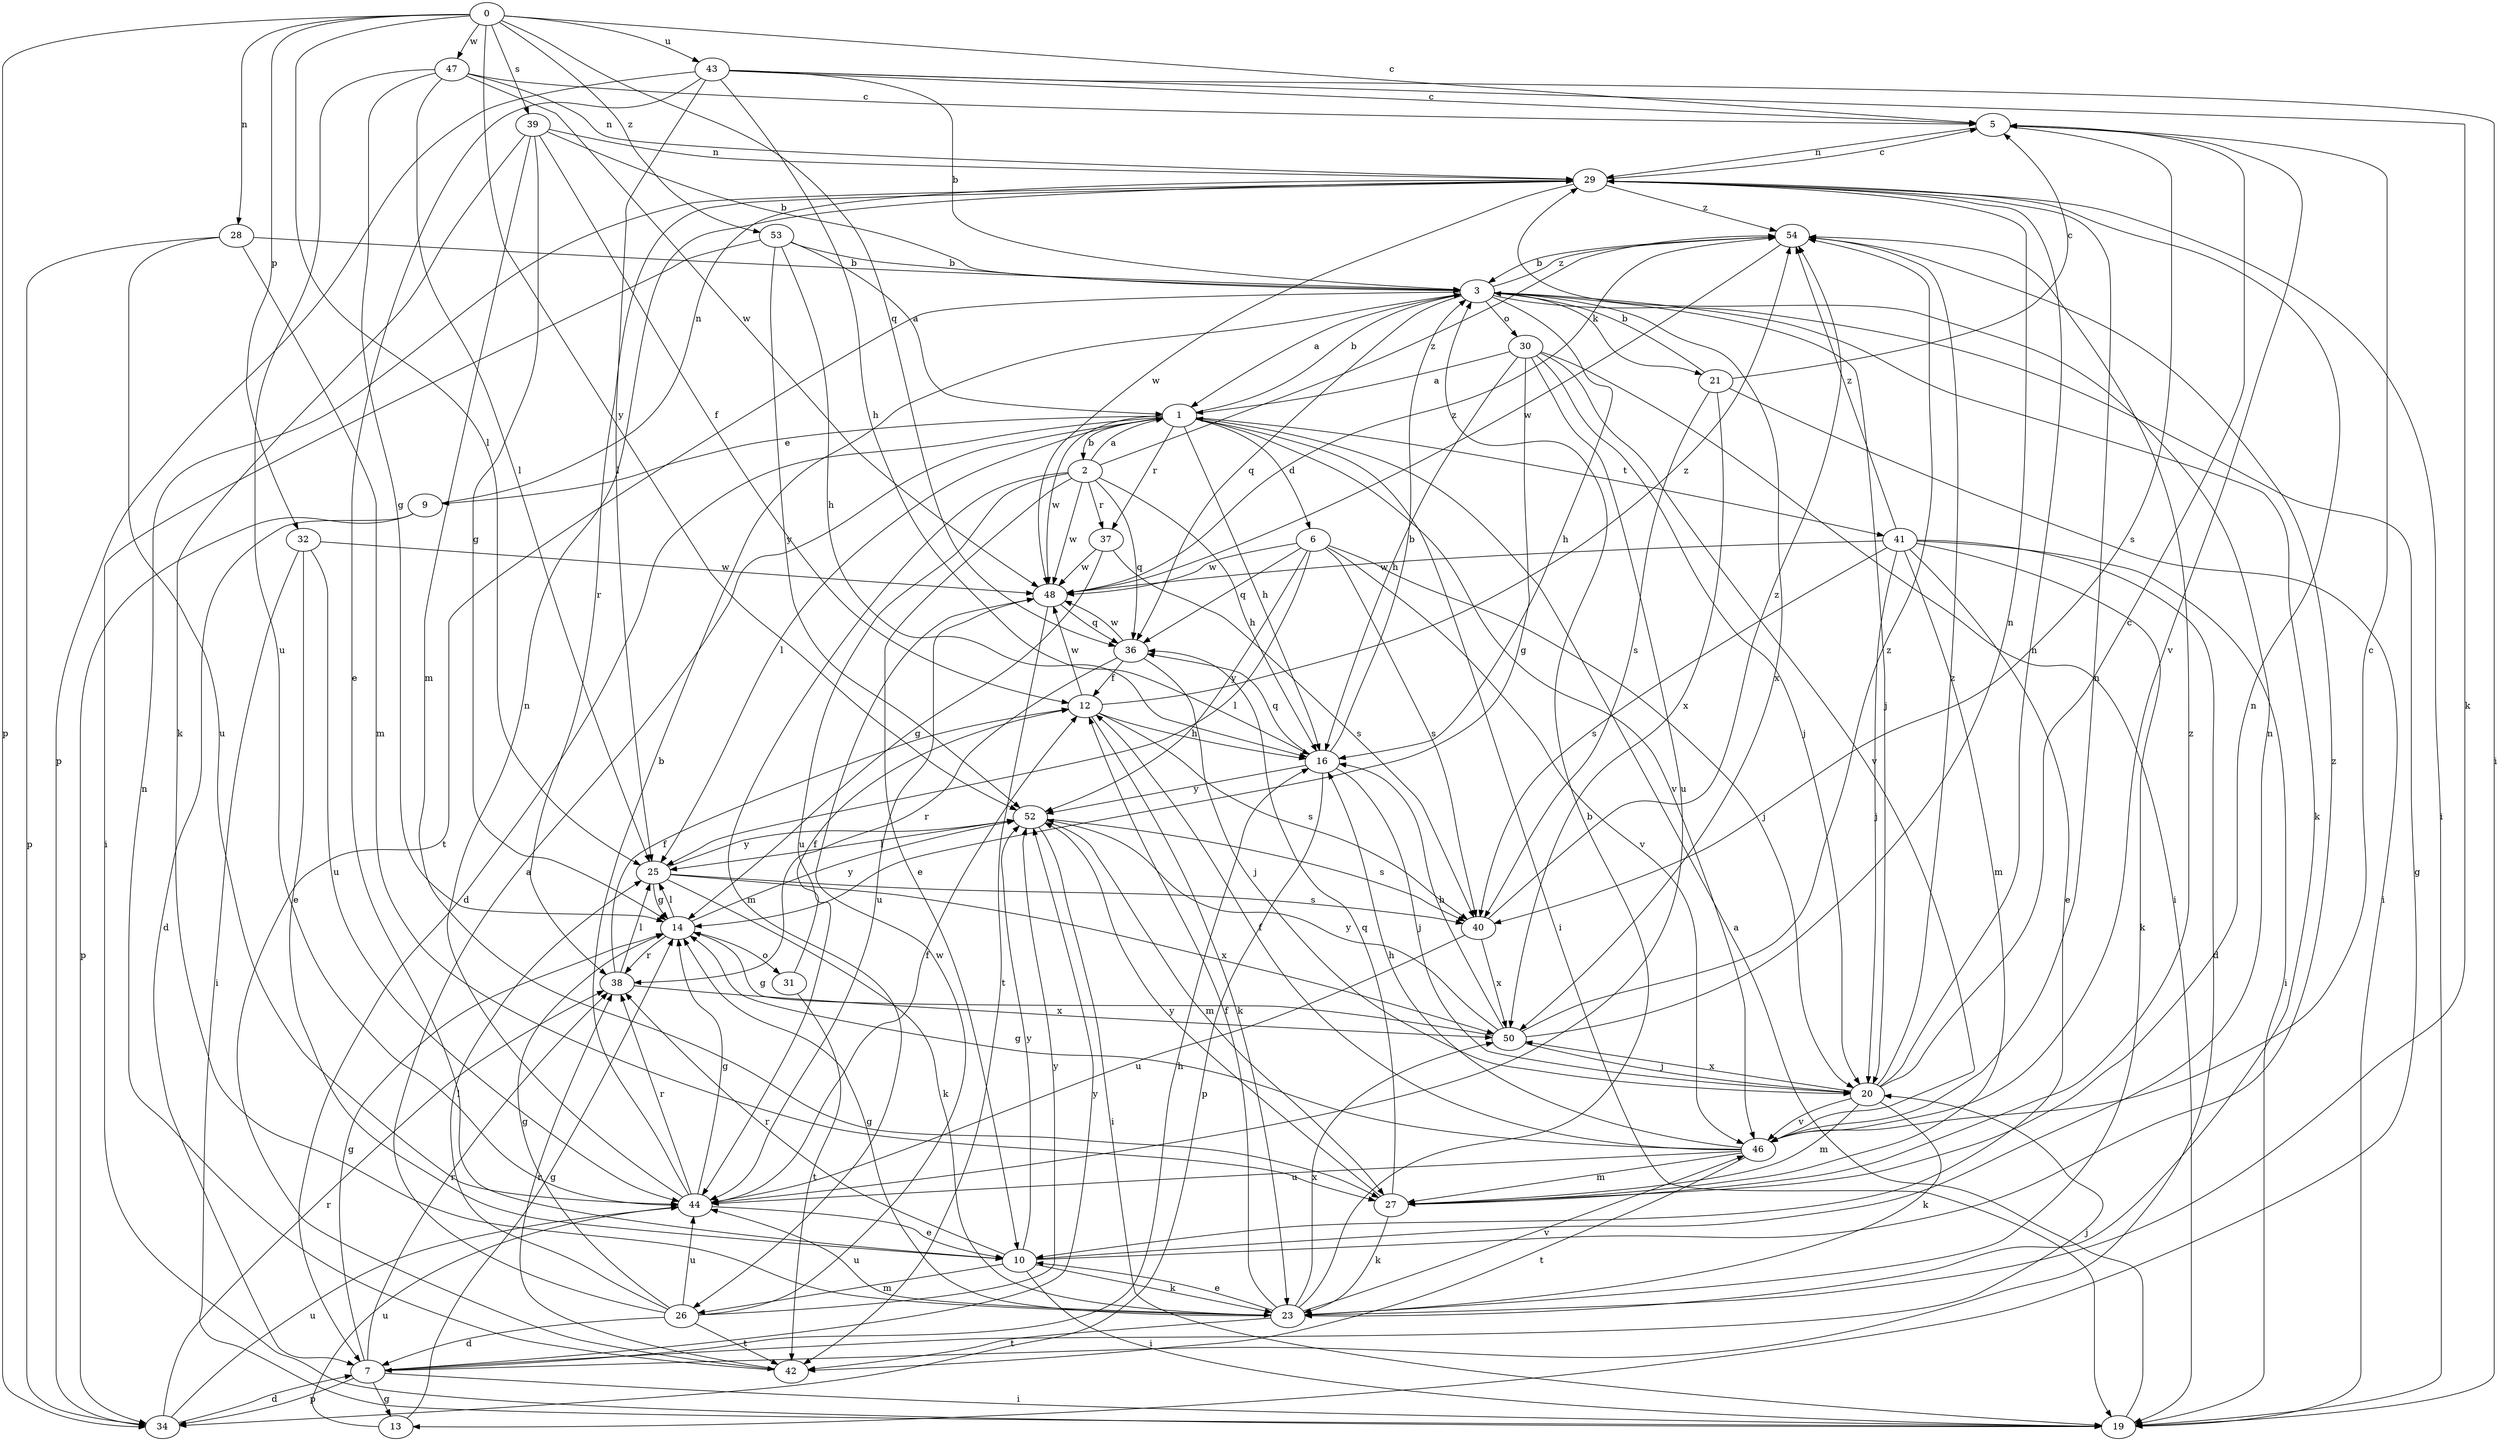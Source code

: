 strict digraph  {
0;
1;
2;
3;
5;
6;
7;
9;
10;
12;
13;
14;
16;
19;
20;
21;
23;
25;
26;
27;
28;
29;
30;
31;
32;
34;
36;
37;
38;
39;
40;
41;
42;
43;
44;
46;
47;
48;
50;
52;
53;
54;
0 -> 5  [label=c];
0 -> 25  [label=l];
0 -> 28  [label=n];
0 -> 32  [label=p];
0 -> 34  [label=p];
0 -> 36  [label=q];
0 -> 39  [label=s];
0 -> 43  [label=u];
0 -> 47  [label=w];
0 -> 52  [label=y];
0 -> 53  [label=z];
1 -> 2  [label=b];
1 -> 3  [label=b];
1 -> 6  [label=d];
1 -> 7  [label=d];
1 -> 9  [label=e];
1 -> 16  [label=h];
1 -> 19  [label=i];
1 -> 25  [label=l];
1 -> 37  [label=r];
1 -> 41  [label=t];
1 -> 46  [label=v];
1 -> 48  [label=w];
2 -> 1  [label=a];
2 -> 10  [label=e];
2 -> 16  [label=h];
2 -> 26  [label=m];
2 -> 36  [label=q];
2 -> 37  [label=r];
2 -> 44  [label=u];
2 -> 48  [label=w];
2 -> 54  [label=z];
3 -> 1  [label=a];
3 -> 13  [label=g];
3 -> 16  [label=h];
3 -> 20  [label=j];
3 -> 21  [label=k];
3 -> 23  [label=k];
3 -> 30  [label=o];
3 -> 36  [label=q];
3 -> 42  [label=t];
3 -> 50  [label=x];
3 -> 54  [label=z];
5 -> 29  [label=n];
5 -> 40  [label=s];
5 -> 46  [label=v];
6 -> 20  [label=j];
6 -> 25  [label=l];
6 -> 36  [label=q];
6 -> 40  [label=s];
6 -> 46  [label=v];
6 -> 48  [label=w];
6 -> 52  [label=y];
7 -> 13  [label=g];
7 -> 14  [label=g];
7 -> 16  [label=h];
7 -> 19  [label=i];
7 -> 20  [label=j];
7 -> 34  [label=p];
7 -> 38  [label=r];
7 -> 52  [label=y];
9 -> 7  [label=d];
9 -> 29  [label=n];
9 -> 34  [label=p];
10 -> 19  [label=i];
10 -> 23  [label=k];
10 -> 26  [label=m];
10 -> 29  [label=n];
10 -> 38  [label=r];
10 -> 52  [label=y];
10 -> 54  [label=z];
12 -> 16  [label=h];
12 -> 23  [label=k];
12 -> 40  [label=s];
12 -> 48  [label=w];
12 -> 54  [label=z];
13 -> 14  [label=g];
13 -> 44  [label=u];
14 -> 25  [label=l];
14 -> 31  [label=o];
14 -> 38  [label=r];
14 -> 52  [label=y];
16 -> 3  [label=b];
16 -> 20  [label=j];
16 -> 34  [label=p];
16 -> 36  [label=q];
16 -> 52  [label=y];
19 -> 1  [label=a];
20 -> 5  [label=c];
20 -> 23  [label=k];
20 -> 27  [label=m];
20 -> 29  [label=n];
20 -> 46  [label=v];
20 -> 50  [label=x];
20 -> 54  [label=z];
21 -> 3  [label=b];
21 -> 5  [label=c];
21 -> 19  [label=i];
21 -> 40  [label=s];
21 -> 50  [label=x];
23 -> 3  [label=b];
23 -> 10  [label=e];
23 -> 12  [label=f];
23 -> 14  [label=g];
23 -> 42  [label=t];
23 -> 44  [label=u];
23 -> 46  [label=v];
23 -> 50  [label=x];
25 -> 14  [label=g];
25 -> 23  [label=k];
25 -> 40  [label=s];
25 -> 50  [label=x];
25 -> 52  [label=y];
26 -> 1  [label=a];
26 -> 7  [label=d];
26 -> 14  [label=g];
26 -> 25  [label=l];
26 -> 42  [label=t];
26 -> 44  [label=u];
26 -> 48  [label=w];
26 -> 52  [label=y];
27 -> 23  [label=k];
27 -> 29  [label=n];
27 -> 36  [label=q];
27 -> 52  [label=y];
27 -> 54  [label=z];
28 -> 3  [label=b];
28 -> 27  [label=m];
28 -> 34  [label=p];
28 -> 44  [label=u];
29 -> 5  [label=c];
29 -> 19  [label=i];
29 -> 38  [label=r];
29 -> 48  [label=w];
29 -> 54  [label=z];
30 -> 1  [label=a];
30 -> 14  [label=g];
30 -> 16  [label=h];
30 -> 19  [label=i];
30 -> 20  [label=j];
30 -> 44  [label=u];
30 -> 46  [label=v];
31 -> 12  [label=f];
31 -> 42  [label=t];
32 -> 10  [label=e];
32 -> 19  [label=i];
32 -> 44  [label=u];
32 -> 48  [label=w];
34 -> 7  [label=d];
34 -> 38  [label=r];
34 -> 44  [label=u];
36 -> 12  [label=f];
36 -> 20  [label=j];
36 -> 38  [label=r];
36 -> 48  [label=w];
37 -> 14  [label=g];
37 -> 40  [label=s];
37 -> 48  [label=w];
38 -> 12  [label=f];
38 -> 25  [label=l];
38 -> 50  [label=x];
39 -> 3  [label=b];
39 -> 12  [label=f];
39 -> 14  [label=g];
39 -> 23  [label=k];
39 -> 27  [label=m];
39 -> 29  [label=n];
40 -> 44  [label=u];
40 -> 50  [label=x];
40 -> 54  [label=z];
41 -> 7  [label=d];
41 -> 10  [label=e];
41 -> 19  [label=i];
41 -> 20  [label=j];
41 -> 23  [label=k];
41 -> 27  [label=m];
41 -> 40  [label=s];
41 -> 48  [label=w];
41 -> 54  [label=z];
42 -> 29  [label=n];
42 -> 38  [label=r];
43 -> 3  [label=b];
43 -> 5  [label=c];
43 -> 10  [label=e];
43 -> 16  [label=h];
43 -> 19  [label=i];
43 -> 23  [label=k];
43 -> 25  [label=l];
43 -> 34  [label=p];
44 -> 3  [label=b];
44 -> 10  [label=e];
44 -> 12  [label=f];
44 -> 14  [label=g];
44 -> 29  [label=n];
44 -> 38  [label=r];
46 -> 5  [label=c];
46 -> 12  [label=f];
46 -> 14  [label=g];
46 -> 16  [label=h];
46 -> 27  [label=m];
46 -> 29  [label=n];
46 -> 42  [label=t];
46 -> 44  [label=u];
47 -> 5  [label=c];
47 -> 14  [label=g];
47 -> 25  [label=l];
47 -> 29  [label=n];
47 -> 44  [label=u];
47 -> 48  [label=w];
48 -> 36  [label=q];
48 -> 42  [label=t];
48 -> 44  [label=u];
48 -> 54  [label=z];
50 -> 14  [label=g];
50 -> 16  [label=h];
50 -> 20  [label=j];
50 -> 29  [label=n];
50 -> 52  [label=y];
50 -> 54  [label=z];
52 -> 19  [label=i];
52 -> 25  [label=l];
52 -> 27  [label=m];
52 -> 40  [label=s];
53 -> 1  [label=a];
53 -> 3  [label=b];
53 -> 16  [label=h];
53 -> 19  [label=i];
53 -> 52  [label=y];
54 -> 3  [label=b];
54 -> 48  [label=w];
}
